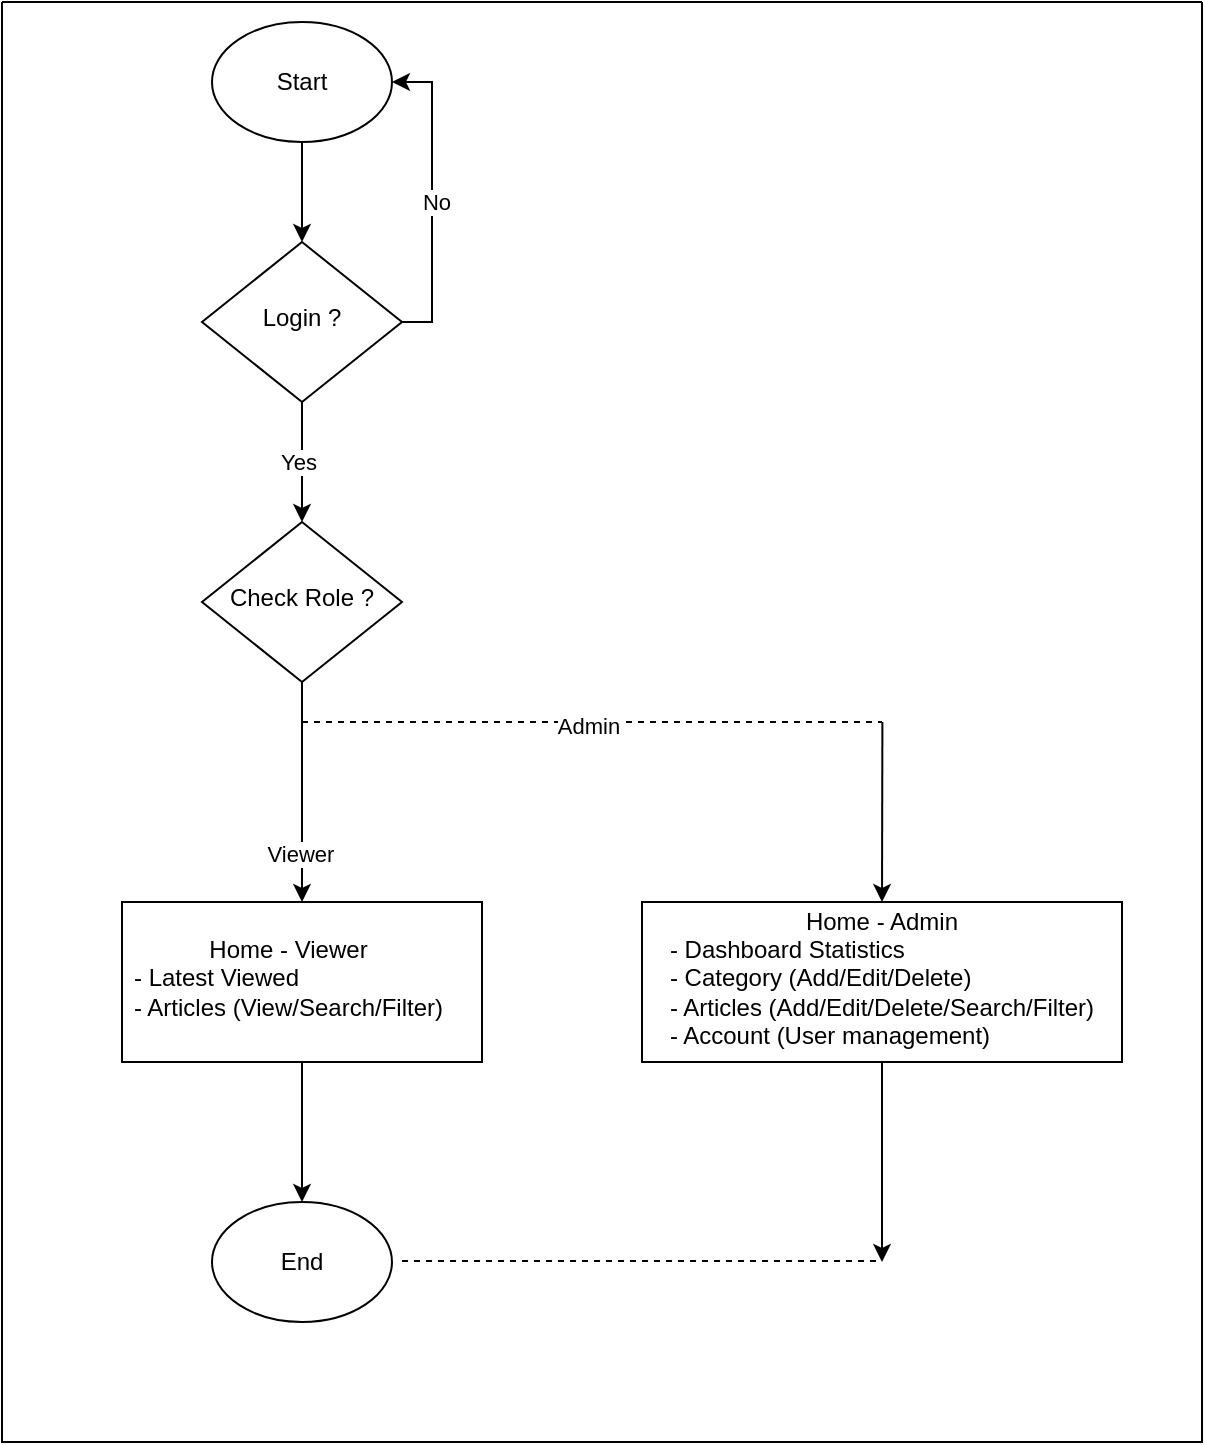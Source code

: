 <mxfile version="28.2.5">
  <diagram id="C5RBs43oDa-KdzZeNtuy" name="Page-1">
    <mxGraphModel dx="1665" dy="761" grid="1" gridSize="10" guides="1" tooltips="1" connect="1" arrows="1" fold="1" page="1" pageScale="1" pageWidth="827" pageHeight="1169" math="0" shadow="0">
      <root>
        <mxCell id="WIyWlLk6GJQsqaUBKTNV-0" />
        <mxCell id="WIyWlLk6GJQsqaUBKTNV-1" parent="WIyWlLk6GJQsqaUBKTNV-0" />
        <mxCell id="KvHcU47rv7xYEL3rzJnX-13" value="" style="swimlane;startSize=0;" parent="WIyWlLk6GJQsqaUBKTNV-1" vertex="1">
          <mxGeometry x="80" y="40" width="600" height="720" as="geometry" />
        </mxCell>
        <mxCell id="KvHcU47rv7xYEL3rzJnX-27" style="edgeStyle=orthogonalEdgeStyle;rounded=0;orthogonalLoop=1;jettySize=auto;html=1;entryX=1;entryY=0.5;entryDx=0;entryDy=0;" parent="KvHcU47rv7xYEL3rzJnX-13" source="KvHcU47rv7xYEL3rzJnX-29" target="KvHcU47rv7xYEL3rzJnX-33" edge="1">
          <mxGeometry relative="1" as="geometry">
            <Array as="points">
              <mxPoint x="215" y="160" />
              <mxPoint x="215" y="40" />
            </Array>
          </mxGeometry>
        </mxCell>
        <mxCell id="KvHcU47rv7xYEL3rzJnX-28" value="No" style="edgeLabel;html=1;align=center;verticalAlign=middle;resizable=0;points=[];" parent="KvHcU47rv7xYEL3rzJnX-27" vertex="1" connectable="0">
          <mxGeometry x="-0.032" y="-2" relative="1" as="geometry">
            <mxPoint as="offset" />
          </mxGeometry>
        </mxCell>
        <mxCell id="KvHcU47rv7xYEL3rzJnX-37" value="" style="edgeStyle=orthogonalEdgeStyle;rounded=0;orthogonalLoop=1;jettySize=auto;html=1;" parent="KvHcU47rv7xYEL3rzJnX-13" source="KvHcU47rv7xYEL3rzJnX-29" target="KvHcU47rv7xYEL3rzJnX-36" edge="1">
          <mxGeometry relative="1" as="geometry" />
        </mxCell>
        <mxCell id="KvHcU47rv7xYEL3rzJnX-38" value="Yes" style="edgeLabel;html=1;align=center;verticalAlign=middle;resizable=0;points=[];" parent="KvHcU47rv7xYEL3rzJnX-37" vertex="1" connectable="0">
          <mxGeometry y="-2" relative="1" as="geometry">
            <mxPoint as="offset" />
          </mxGeometry>
        </mxCell>
        <mxCell id="KvHcU47rv7xYEL3rzJnX-29" value="Login ?" style="rhombus;whiteSpace=wrap;html=1;shadow=0;fontFamily=Helvetica;fontSize=12;align=center;strokeWidth=1;spacing=6;spacingTop=-4;" parent="KvHcU47rv7xYEL3rzJnX-13" vertex="1">
          <mxGeometry x="100" y="120" width="100" height="80" as="geometry" />
        </mxCell>
        <mxCell id="KvHcU47rv7xYEL3rzJnX-32" value="" style="edgeStyle=orthogonalEdgeStyle;rounded=0;orthogonalLoop=1;jettySize=auto;html=1;" parent="KvHcU47rv7xYEL3rzJnX-13" source="KvHcU47rv7xYEL3rzJnX-33" target="KvHcU47rv7xYEL3rzJnX-29" edge="1">
          <mxGeometry relative="1" as="geometry" />
        </mxCell>
        <mxCell id="KvHcU47rv7xYEL3rzJnX-33" value="Start" style="ellipse;whiteSpace=wrap;html=1;" parent="KvHcU47rv7xYEL3rzJnX-13" vertex="1">
          <mxGeometry x="105" y="10" width="90" height="60" as="geometry" />
        </mxCell>
        <mxCell id="KvHcU47rv7xYEL3rzJnX-57" style="edgeStyle=orthogonalEdgeStyle;rounded=0;orthogonalLoop=1;jettySize=auto;html=1;entryX=0.5;entryY=0;entryDx=0;entryDy=0;" parent="KvHcU47rv7xYEL3rzJnX-13" source="KvHcU47rv7xYEL3rzJnX-36" target="KvHcU47rv7xYEL3rzJnX-41" edge="1">
          <mxGeometry relative="1" as="geometry" />
        </mxCell>
        <mxCell id="KvHcU47rv7xYEL3rzJnX-62" value="Viewer" style="edgeLabel;html=1;align=center;verticalAlign=middle;resizable=0;points=[];" parent="KvHcU47rv7xYEL3rzJnX-57" vertex="1" connectable="0">
          <mxGeometry x="0.564" y="-1" relative="1" as="geometry">
            <mxPoint as="offset" />
          </mxGeometry>
        </mxCell>
        <mxCell id="KvHcU47rv7xYEL3rzJnX-36" value="Check Role ?" style="rhombus;whiteSpace=wrap;html=1;shadow=0;fontFamily=Helvetica;fontSize=12;align=center;strokeWidth=1;spacing=6;spacingTop=-4;" parent="KvHcU47rv7xYEL3rzJnX-13" vertex="1">
          <mxGeometry x="100" y="260" width="100" height="80" as="geometry" />
        </mxCell>
        <mxCell id="KvHcU47rv7xYEL3rzJnX-56" style="edgeStyle=orthogonalEdgeStyle;rounded=0;orthogonalLoop=1;jettySize=auto;html=1;entryX=0.5;entryY=0;entryDx=0;entryDy=0;" parent="KvHcU47rv7xYEL3rzJnX-13" source="KvHcU47rv7xYEL3rzJnX-41" target="KvHcU47rv7xYEL3rzJnX-54" edge="1">
          <mxGeometry relative="1" as="geometry" />
        </mxCell>
        <mxCell id="KvHcU47rv7xYEL3rzJnX-41" value="&lt;div style=&quot;text-align: center;&quot;&gt;&lt;span style=&quot;background-color: transparent; color: light-dark(rgb(0, 0, 0), rgb(255, 255, 255));&quot;&gt;Home - Viewer&lt;/span&gt;&lt;/div&gt;- Latest Viewed&lt;br&gt;- Articles (View/Search/Filter)" style="whiteSpace=wrap;html=1;shadow=0;strokeWidth=1;spacing=6;spacingTop=-4;align=left;" parent="KvHcU47rv7xYEL3rzJnX-13" vertex="1">
          <mxGeometry x="60" y="450" width="180" height="80" as="geometry" />
        </mxCell>
        <mxCell id="KvHcU47rv7xYEL3rzJnX-54" value="End" style="ellipse;whiteSpace=wrap;html=1;" parent="KvHcU47rv7xYEL3rzJnX-13" vertex="1">
          <mxGeometry x="105" y="600" width="90" height="60" as="geometry" />
        </mxCell>
        <mxCell id="KvHcU47rv7xYEL3rzJnX-58" value="&lt;div&gt;&lt;span style=&quot;background-color: transparent; color: light-dark(rgb(0, 0, 0), rgb(255, 255, 255));&quot;&gt;Home - Admin&lt;/span&gt;&lt;/div&gt;&lt;span style=&quot;&quot;&gt;&lt;div style=&quot;text-align: left;&quot;&gt;&lt;span style=&quot;background-color: transparent; color: light-dark(rgb(0, 0, 0), rgb(255, 255, 255));&quot;&gt;- Dashboard Statistics&lt;/span&gt;&lt;/div&gt;&lt;/span&gt;&lt;span style=&quot;&quot;&gt;&lt;div style=&quot;text-align: left;&quot;&gt;&lt;span style=&quot;background-color: transparent; color: light-dark(rgb(0, 0, 0), rgb(255, 255, 255));&quot;&gt;- Category (Add/Edit/Delete)&lt;/span&gt;&lt;/div&gt;&lt;/span&gt;&lt;span style=&quot;&quot;&gt;&lt;div style=&quot;text-align: left;&quot;&gt;&lt;span style=&quot;background-color: transparent; color: light-dark(rgb(0, 0, 0), rgb(255, 255, 255));&quot;&gt;- Articles (Add/Edit/Delete/Search/Filter)&lt;br&gt;- Account (User management)&lt;/span&gt;&lt;/div&gt;&lt;/span&gt;" style="whiteSpace=wrap;html=1;shadow=0;strokeWidth=1;spacing=6;spacingTop=-4;" parent="KvHcU47rv7xYEL3rzJnX-13" vertex="1">
          <mxGeometry x="320" y="450" width="240" height="80" as="geometry" />
        </mxCell>
        <mxCell id="KvHcU47rv7xYEL3rzJnX-59" value="" style="endArrow=classic;html=1;rounded=0;entryX=0.5;entryY=0;entryDx=0;entryDy=0;exitX=0.667;exitY=0.5;exitDx=0;exitDy=0;exitPerimeter=0;" parent="KvHcU47rv7xYEL3rzJnX-13" target="KvHcU47rv7xYEL3rzJnX-58" edge="1">
          <mxGeometry width="50" height="50" relative="1" as="geometry">
            <mxPoint x="440.2" y="360" as="sourcePoint" />
            <mxPoint x="400" y="350" as="targetPoint" />
          </mxGeometry>
        </mxCell>
        <mxCell id="KvHcU47rv7xYEL3rzJnX-63" value="" style="endArrow=classic;html=1;rounded=0;exitX=0.5;exitY=1;exitDx=0;exitDy=0;" parent="KvHcU47rv7xYEL3rzJnX-13" source="KvHcU47rv7xYEL3rzJnX-58" edge="1">
          <mxGeometry width="50" height="50" relative="1" as="geometry">
            <mxPoint x="350" y="400" as="sourcePoint" />
            <mxPoint x="440" y="630" as="targetPoint" />
          </mxGeometry>
        </mxCell>
        <mxCell id="KvHcU47rv7xYEL3rzJnX-64" value="" style="endArrow=none;dashed=1;html=1;rounded=0;" parent="KvHcU47rv7xYEL3rzJnX-13" edge="1">
          <mxGeometry width="50" height="50" relative="1" as="geometry">
            <mxPoint x="200" y="629.5" as="sourcePoint" />
            <mxPoint x="440" y="629.5" as="targetPoint" />
            <Array as="points">
              <mxPoint x="200" y="629.5" />
            </Array>
          </mxGeometry>
        </mxCell>
        <mxCell id="KvHcU47rv7xYEL3rzJnX-60" value="" style="endArrow=none;dashed=1;html=1;rounded=0;" parent="WIyWlLk6GJQsqaUBKTNV-1" edge="1">
          <mxGeometry width="50" height="50" relative="1" as="geometry">
            <mxPoint x="230" y="400" as="sourcePoint" />
            <mxPoint x="520" y="400" as="targetPoint" />
          </mxGeometry>
        </mxCell>
        <mxCell id="KvHcU47rv7xYEL3rzJnX-61" value="Admin" style="edgeLabel;html=1;align=center;verticalAlign=middle;resizable=0;points=[];" parent="KvHcU47rv7xYEL3rzJnX-60" vertex="1" connectable="0">
          <mxGeometry x="-0.014" y="-2" relative="1" as="geometry">
            <mxPoint as="offset" />
          </mxGeometry>
        </mxCell>
      </root>
    </mxGraphModel>
  </diagram>
</mxfile>

